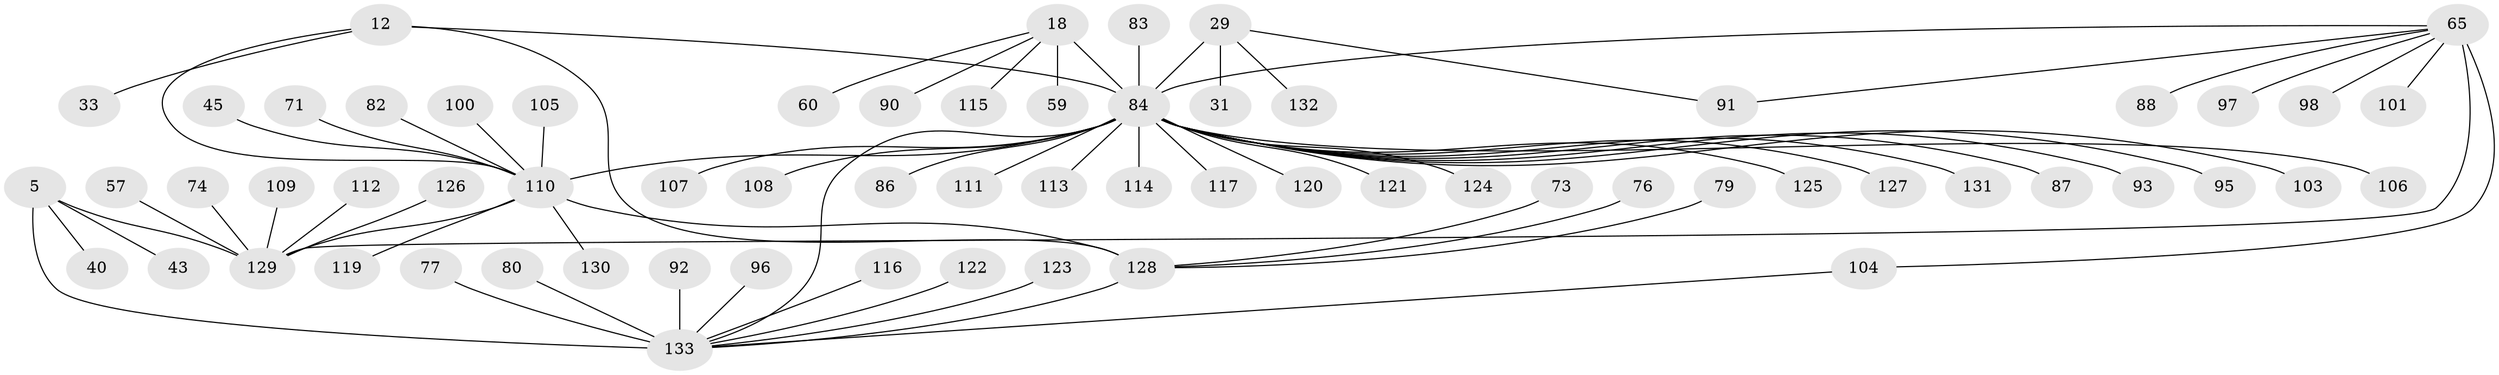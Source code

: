 // original degree distribution, {9: 0.015037593984962405, 11: 0.022556390977443608, 5: 0.007518796992481203, 10: 0.03007518796992481, 8: 0.06766917293233082, 12: 0.007518796992481203, 6: 0.015037593984962405, 7: 0.045112781954887216, 15: 0.007518796992481203, 14: 0.007518796992481203, 1: 0.556390977443609, 2: 0.19548872180451127, 4: 0.015037593984962405, 3: 0.007518796992481203}
// Generated by graph-tools (version 1.1) at 2025/54/03/09/25 04:54:43]
// undirected, 66 vertices, 72 edges
graph export_dot {
graph [start="1"]
  node [color=gray90,style=filled];
  5 [super="+3"];
  12 [super="+11"];
  18 [super="+16"];
  29 [super="+25"];
  31;
  33;
  40;
  43;
  45;
  57 [super="+32"];
  59;
  60;
  65 [super="+24+39"];
  71;
  73;
  74;
  76;
  77;
  79;
  80 [super="+66"];
  82;
  83;
  84 [super="+75+52+61+15+78"];
  86;
  87;
  88 [super="+35"];
  90;
  91 [super="+54"];
  92;
  93;
  95;
  96 [super="+69"];
  97;
  98;
  100 [super="+67"];
  101;
  103;
  104;
  105;
  106;
  107 [super="+44"];
  108;
  109;
  110 [super="+48+10"];
  111;
  112;
  113 [super="+89"];
  114;
  115 [super="+36"];
  116;
  117;
  119;
  120 [super="+118"];
  121 [super="+56"];
  122;
  123;
  124;
  125 [super="+102"];
  126;
  127 [super="+85"];
  128 [super="+9+63"];
  129 [super="+23+50"];
  130;
  131;
  132 [super="+99"];
  133 [super="+68+81+94+6"];
  5 -- 40;
  5 -- 43;
  5 -- 133 [weight=8];
  5 -- 129;
  12 -- 33;
  12 -- 110 [weight=4];
  12 -- 84;
  12 -- 128 [weight=4];
  18 -- 59;
  18 -- 90;
  18 -- 60;
  18 -- 115;
  18 -- 84 [weight=8];
  29 -- 31;
  29 -- 91;
  29 -- 132;
  29 -- 84 [weight=9];
  45 -- 110;
  57 -- 129;
  65 -- 98;
  65 -- 97;
  65 -- 101;
  65 -- 104;
  65 -- 84 [weight=2];
  65 -- 88;
  65 -- 91;
  65 -- 129 [weight=8];
  71 -- 110;
  73 -- 128;
  74 -- 129;
  76 -- 128;
  77 -- 133;
  79 -- 128;
  80 -- 133;
  82 -- 110;
  83 -- 84;
  84 -- 110 [weight=5];
  84 -- 131;
  84 -- 108 [weight=2];
  84 -- 111;
  84 -- 114;
  84 -- 117;
  84 -- 86;
  84 -- 87;
  84 -- 120 [weight=2];
  84 -- 124;
  84 -- 107;
  84 -- 95;
  84 -- 93;
  84 -- 103;
  84 -- 106;
  84 -- 113;
  84 -- 121;
  84 -- 125;
  84 -- 127;
  84 -- 133 [weight=4];
  92 -- 133;
  96 -- 133;
  100 -- 110;
  104 -- 133;
  105 -- 110;
  109 -- 129;
  110 -- 130;
  110 -- 119;
  110 -- 128 [weight=4];
  110 -- 129 [weight=2];
  112 -- 129;
  116 -- 133;
  122 -- 133;
  123 -- 133;
  126 -- 129;
  128 -- 133;
}
